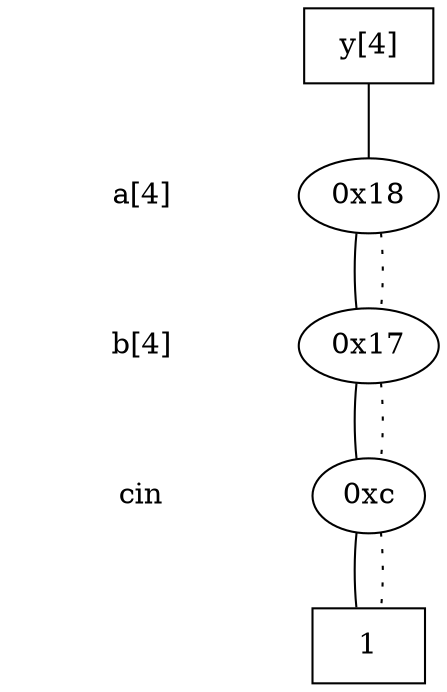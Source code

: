 digraph "DD" {
size = "7.5,10"
center = true;
edge [dir = none];
{ node [shape = plaintext];
  edge [style = invis];
  "CONST NODES" [style = invis];
" a[4] " -> " b[4] " -> " cin " -> "CONST NODES"; 
}
{ rank = same; node [shape = box]; edge [style = invis];
"  y[4]  "; }
{ rank = same; " a[4] ";
"0x18";
}
{ rank = same; " b[4] ";
"0x17";
}
{ rank = same; " cin ";
"0xc";
}
{ rank = same; "CONST NODES";
{ node [shape = box]; "0x6";
}
}
"  y[4]  " -> "0x18" [style = solid];
"0x18" -> "0x17";
"0x18" -> "0x17" [style = dotted];
"0x17" -> "0xc";
"0x17" -> "0xc" [style = dotted];
"0xc" -> "0x6";
"0xc" -> "0x6" [style = dotted];
"0x6" [label = "1"];
}
